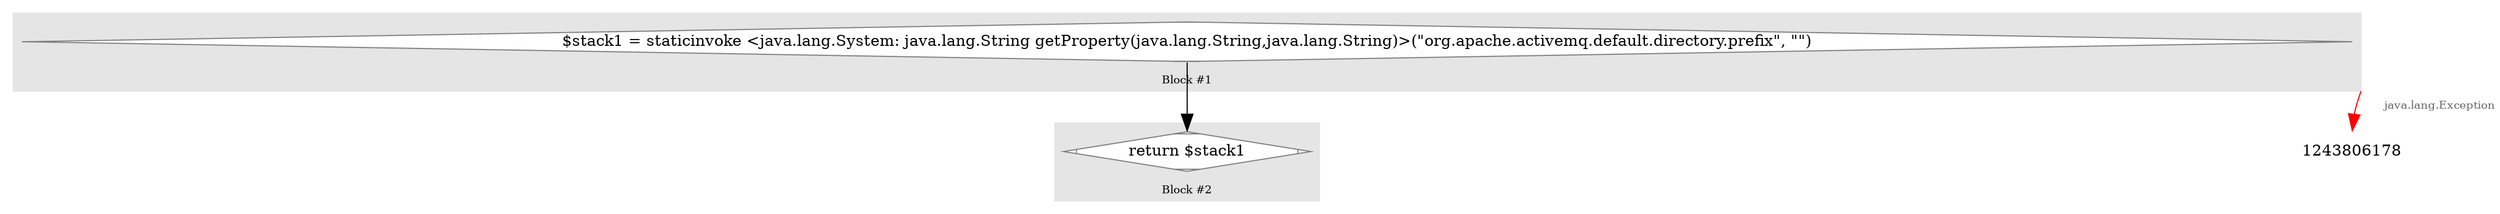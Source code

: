 digraph G {
	compound=true
	labelloc=b
	style=filled
	color=gray90
	node [shape=box,style=filled,color=white]
	edge [fontsize=10,arrowsize=1.5,fontcolor=grey40]
	fontsize=10

//  lines [51: 51] 
	subgraph cluster_70807318 { 
		label = "Block #1"
		1030228826[label="$stack1 = staticinvoke &lt;java.lang.System: java.lang.String getProperty(java.lang.String,java.lang.String)&gt;(&quot;org.apache.activemq.default.directory.prefix&quot;, &quot;&quot;)",shape=Mdiamond,color=grey50,fillcolor=white]
	}
	1030228826:s -> 1264413185:n
	//exceptional edges 
	1030228826:e -> 1243806178:n [label="	java.lang.Exception"color=red,ltail="cluster_70807318"]

//  lines [51: 51] 
	subgraph cluster_2041605291 { 
		label = "Block #2"
		1264413185[label="return $stack1",shape=Mdiamond,color=grey50,fillcolor=white]
	}

}